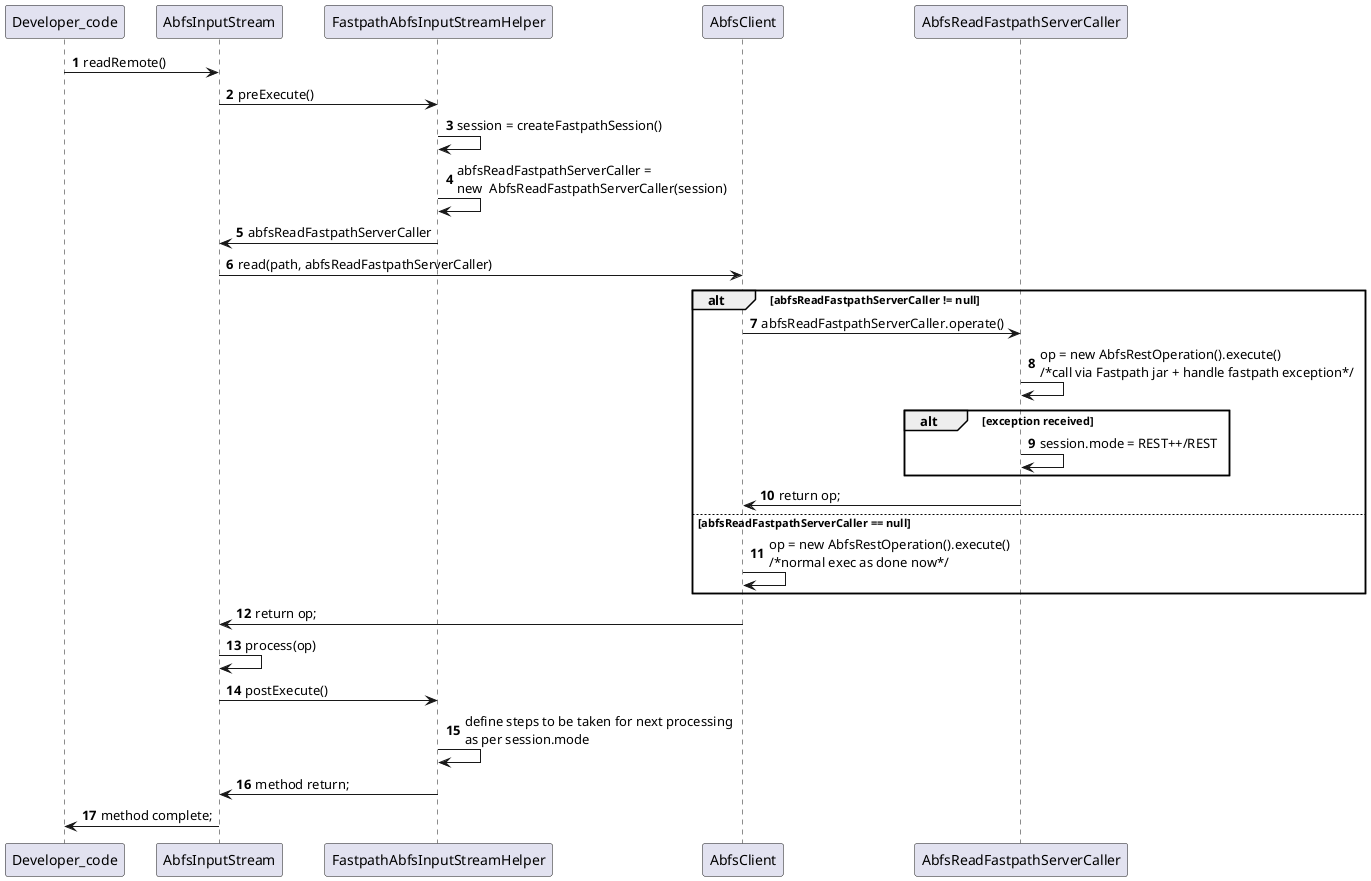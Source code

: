 @startuml
'https://plantuml.com/sequence-diagram

autonumber
Developer_code -> AbfsInputStream : readRemote()
AbfsInputStream -> FastpathAbfsInputStreamHelper : preExecute()
FastpathAbfsInputStreamHelper -> FastpathAbfsInputStreamHelper: session = createFastpathSession()
FastpathAbfsInputStreamHelper -> FastpathAbfsInputStreamHelper:abfsReadFastpathServerCaller = \nnew  AbfsReadFastpathServerCaller(session)
FastpathAbfsInputStreamHelper -> AbfsInputStream : abfsReadFastpathServerCaller
AbfsInputStream -> AbfsClient : read(path, abfsReadFastpathServerCaller)
alt abfsReadFastpathServerCaller != null
AbfsClient -> AbfsReadFastpathServerCaller: abfsReadFastpathServerCaller.operate()
AbfsReadFastpathServerCaller -> AbfsReadFastpathServerCaller: op = new AbfsRestOperation().execute()\n/*call via Fastpath jar + handle fastpath exception*/
alt exception received
AbfsReadFastpathServerCaller -> AbfsReadFastpathServerCaller: session.mode = REST++/REST
end
AbfsReadFastpathServerCaller -> AbfsClient : return op;
else abfsReadFastpathServerCaller == null
AbfsClient -> AbfsClient : op = new AbfsRestOperation().execute()\n/*normal exec as done now*/
end
AbfsClient -> AbfsInputStream : return op;
AbfsInputStream -> AbfsInputStream: process(op)
AbfsInputStream -> FastpathAbfsInputStreamHelper: postExecute()
FastpathAbfsInputStreamHelper -> FastpathAbfsInputStreamHelper: define steps to be taken for next processing \nas per session.mode
FastpathAbfsInputStreamHelper -> AbfsInputStream: method return;
AbfsInputStream -> Developer_code: method complete;
@enduml